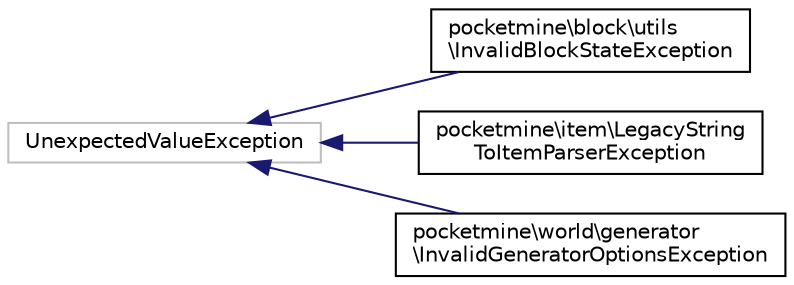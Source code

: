 digraph "Graphical Class Hierarchy"
{
 // INTERACTIVE_SVG=YES
 // LATEX_PDF_SIZE
  edge [fontname="Helvetica",fontsize="10",labelfontname="Helvetica",labelfontsize="10"];
  node [fontname="Helvetica",fontsize="10",shape=record];
  rankdir="LR";
  Node0 [label="UnexpectedValueException",height=0.2,width=0.4,color="grey75", fillcolor="white", style="filled",tooltip=" "];
  Node0 -> Node1 [dir="back",color="midnightblue",fontsize="10",style="solid",fontname="Helvetica"];
  Node1 [label="pocketmine\\block\\utils\l\\InvalidBlockStateException",height=0.2,width=0.4,color="black", fillcolor="white", style="filled",URL="$d3/df6/classpocketmine_1_1block_1_1utils_1_1_invalid_block_state_exception.html",tooltip=" "];
  Node0 -> Node2 [dir="back",color="midnightblue",fontsize="10",style="solid",fontname="Helvetica"];
  Node2 [label="pocketmine\\item\\LegacyString\lToItemParserException",height=0.2,width=0.4,color="black", fillcolor="white", style="filled",URL="$db/d85/classpocketmine_1_1item_1_1_legacy_string_to_item_parser_exception.html",tooltip=" "];
  Node0 -> Node3 [dir="back",color="midnightblue",fontsize="10",style="solid",fontname="Helvetica"];
  Node3 [label="pocketmine\\world\\generator\l\\InvalidGeneratorOptionsException",height=0.2,width=0.4,color="black", fillcolor="white", style="filled",URL="$dc/d83/classpocketmine_1_1world_1_1generator_1_1_invalid_generator_options_exception.html",tooltip=" "];
}

